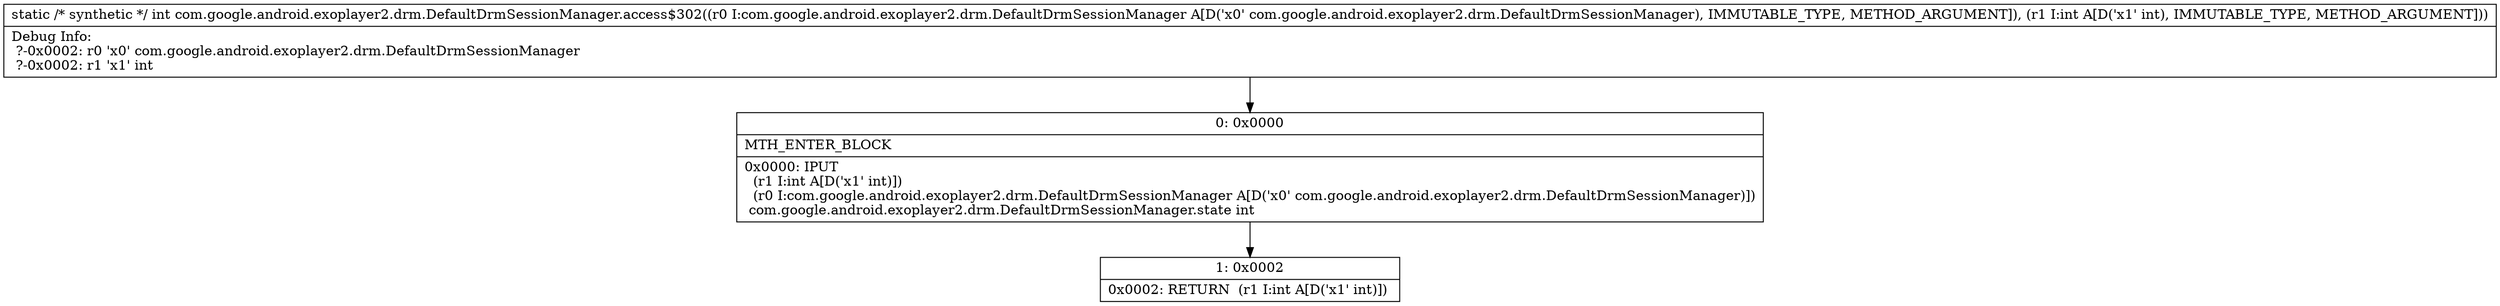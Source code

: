 digraph "CFG forcom.google.android.exoplayer2.drm.DefaultDrmSessionManager.access$302(Lcom\/google\/android\/exoplayer2\/drm\/DefaultDrmSessionManager;I)I" {
Node_0 [shape=record,label="{0\:\ 0x0000|MTH_ENTER_BLOCK\l|0x0000: IPUT  \l  (r1 I:int A[D('x1' int)])\l  (r0 I:com.google.android.exoplayer2.drm.DefaultDrmSessionManager A[D('x0' com.google.android.exoplayer2.drm.DefaultDrmSessionManager)])\l com.google.android.exoplayer2.drm.DefaultDrmSessionManager.state int \l}"];
Node_1 [shape=record,label="{1\:\ 0x0002|0x0002: RETURN  (r1 I:int A[D('x1' int)]) \l}"];
MethodNode[shape=record,label="{static \/* synthetic *\/ int com.google.android.exoplayer2.drm.DefaultDrmSessionManager.access$302((r0 I:com.google.android.exoplayer2.drm.DefaultDrmSessionManager A[D('x0' com.google.android.exoplayer2.drm.DefaultDrmSessionManager), IMMUTABLE_TYPE, METHOD_ARGUMENT]), (r1 I:int A[D('x1' int), IMMUTABLE_TYPE, METHOD_ARGUMENT]))  | Debug Info:\l  ?\-0x0002: r0 'x0' com.google.android.exoplayer2.drm.DefaultDrmSessionManager\l  ?\-0x0002: r1 'x1' int\l}"];
MethodNode -> Node_0;
Node_0 -> Node_1;
}

